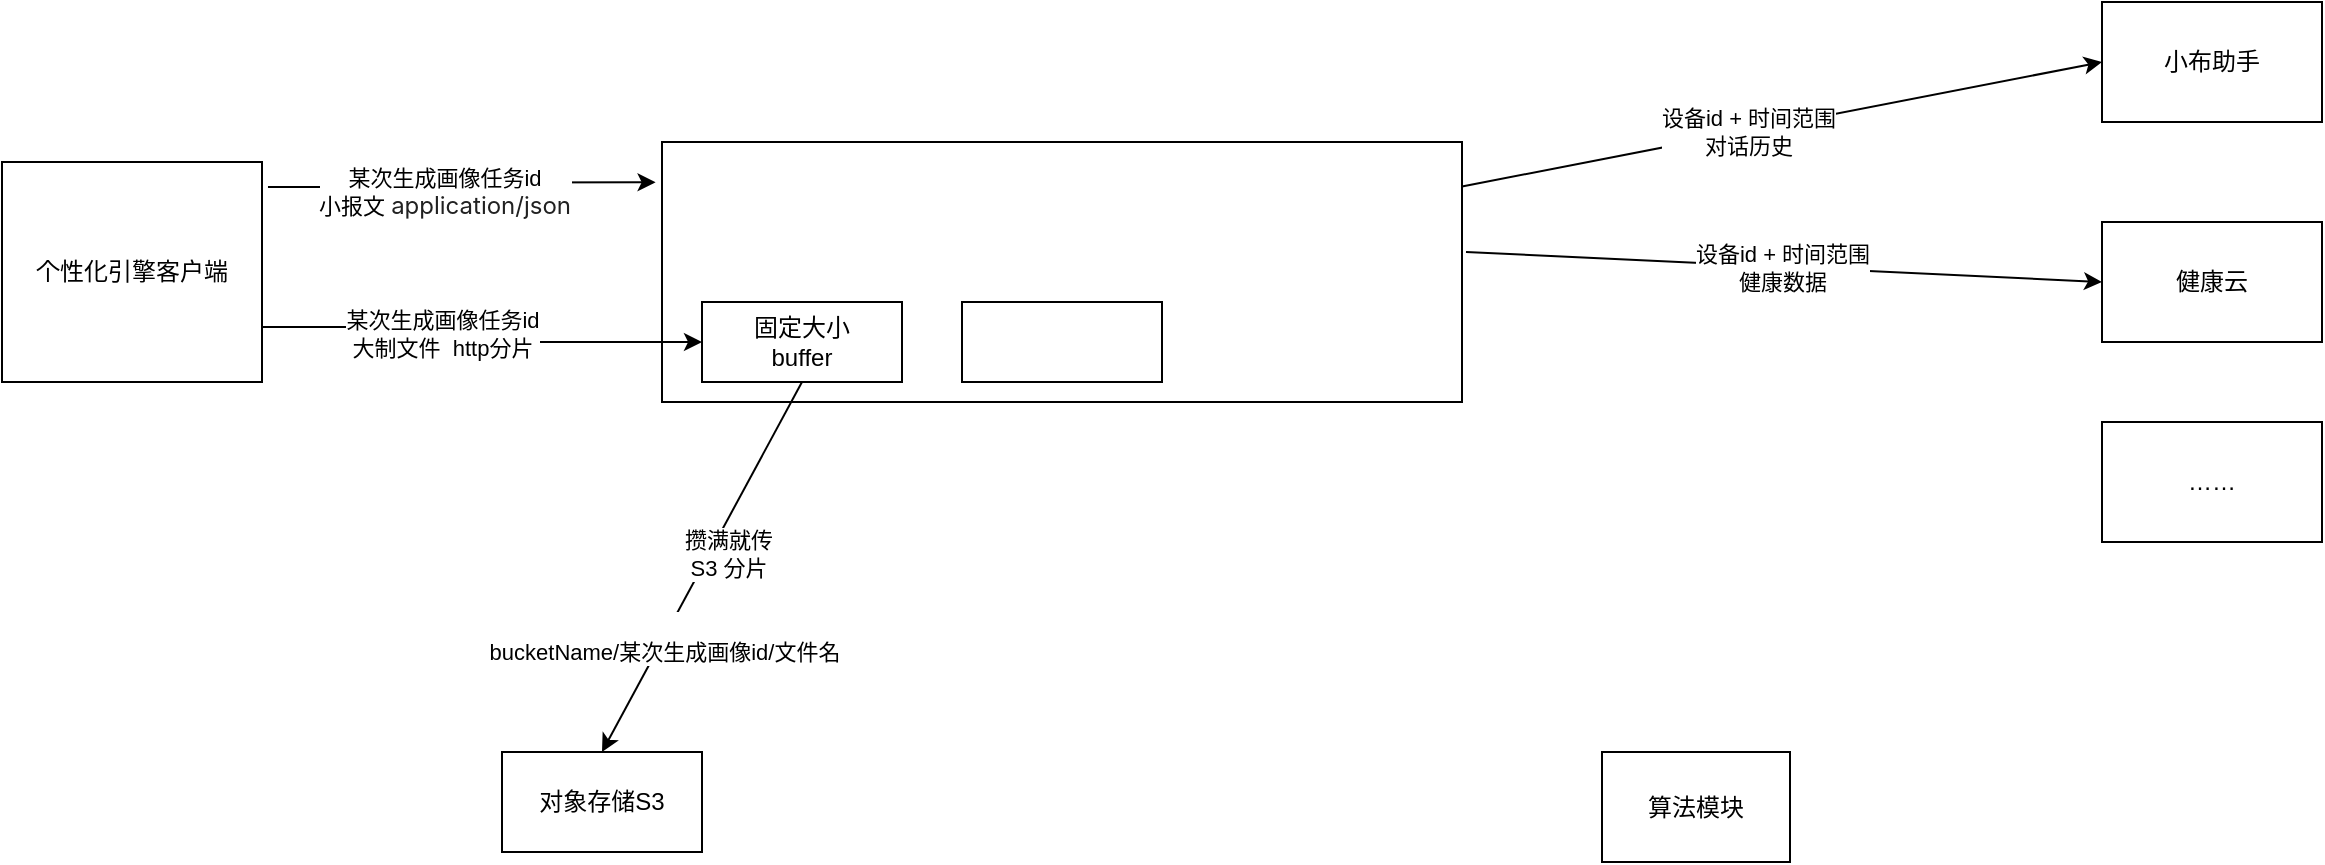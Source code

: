 <mxfile version="26.1.0">
  <diagram name="第 1 页" id="9Vp9r34HSa7TCJ5cDDs_">
    <mxGraphModel dx="2261" dy="764" grid="1" gridSize="10" guides="1" tooltips="1" connect="1" arrows="1" fold="1" page="1" pageScale="1" pageWidth="827" pageHeight="1169" math="0" shadow="0">
      <root>
        <mxCell id="0" />
        <mxCell id="1" parent="0" />
        <mxCell id="90wLf6iU2kTBtkmCEFJq-16" style="rounded=0;orthogonalLoop=1;jettySize=auto;html=1;exitX=1;exitY=0.171;exitDx=0;exitDy=0;entryX=0;entryY=0.5;entryDx=0;entryDy=0;exitPerimeter=0;" edge="1" parent="1" source="90wLf6iU2kTBtkmCEFJq-1" target="90wLf6iU2kTBtkmCEFJq-2">
          <mxGeometry relative="1" as="geometry" />
        </mxCell>
        <mxCell id="90wLf6iU2kTBtkmCEFJq-17" value="设备id + 时间范围&lt;br&gt;对话历史" style="edgeLabel;html=1;align=center;verticalAlign=middle;resizable=0;points=[];" vertex="1" connectable="0" parent="90wLf6iU2kTBtkmCEFJq-16">
          <mxGeometry x="-0.109" relative="1" as="geometry">
            <mxPoint as="offset" />
          </mxGeometry>
        </mxCell>
        <mxCell id="90wLf6iU2kTBtkmCEFJq-18" style="rounded=0;orthogonalLoop=1;jettySize=auto;html=1;exitX=1.005;exitY=0.423;exitDx=0;exitDy=0;entryX=0;entryY=0.5;entryDx=0;entryDy=0;exitPerimeter=0;" edge="1" parent="1" source="90wLf6iU2kTBtkmCEFJq-1" target="90wLf6iU2kTBtkmCEFJq-3">
          <mxGeometry relative="1" as="geometry" />
        </mxCell>
        <mxCell id="90wLf6iU2kTBtkmCEFJq-23" value="设备id + 时间范围&lt;br&gt;健康数据" style="edgeLabel;html=1;align=center;verticalAlign=middle;resizable=0;points=[];" vertex="1" connectable="0" parent="90wLf6iU2kTBtkmCEFJq-18">
          <mxGeometry x="-0.006" relative="1" as="geometry">
            <mxPoint as="offset" />
          </mxGeometry>
        </mxCell>
        <mxCell id="90wLf6iU2kTBtkmCEFJq-1" value="" style="rounded=0;whiteSpace=wrap;html=1;" vertex="1" parent="1">
          <mxGeometry x="80" y="160" width="400" height="130" as="geometry" />
        </mxCell>
        <mxCell id="90wLf6iU2kTBtkmCEFJq-2" value="小布助手" style="rounded=0;whiteSpace=wrap;html=1;" vertex="1" parent="1">
          <mxGeometry x="800" y="90" width="110" height="60" as="geometry" />
        </mxCell>
        <mxCell id="90wLf6iU2kTBtkmCEFJq-3" value="健康云" style="rounded=0;whiteSpace=wrap;html=1;" vertex="1" parent="1">
          <mxGeometry x="800" y="200" width="110" height="60" as="geometry" />
        </mxCell>
        <mxCell id="90wLf6iU2kTBtkmCEFJq-4" value="……" style="rounded=0;whiteSpace=wrap;html=1;" vertex="1" parent="1">
          <mxGeometry x="800" y="300" width="110" height="60" as="geometry" />
        </mxCell>
        <mxCell id="90wLf6iU2kTBtkmCEFJq-8" style="edgeStyle=orthogonalEdgeStyle;rounded=0;orthogonalLoop=1;jettySize=auto;html=1;exitX=1.023;exitY=0.114;exitDx=0;exitDy=0;entryX=-0.008;entryY=0.155;entryDx=0;entryDy=0;exitPerimeter=0;entryPerimeter=0;" edge="1" parent="1" source="90wLf6iU2kTBtkmCEFJq-5" target="90wLf6iU2kTBtkmCEFJq-1">
          <mxGeometry relative="1" as="geometry">
            <mxPoint x="-30" y="180" as="sourcePoint" />
            <mxPoint x="170" y="180" as="targetPoint" />
          </mxGeometry>
        </mxCell>
        <mxCell id="90wLf6iU2kTBtkmCEFJq-10" value="某次生成画像任务id&lt;br&gt;小报文&amp;nbsp;&lt;span style=&quot;color: rgb(33, 33, 33); font-family: Inter, OpenSans, Helvetica, Arial, sans-serif; font-size: 12px; text-align: left; white-space: pre-wrap;&quot;&gt;application/json&lt;br/&gt;&lt;/span&gt;" style="edgeLabel;html=1;align=center;verticalAlign=middle;resizable=0;points=[];" vertex="1" connectable="0" parent="90wLf6iU2kTBtkmCEFJq-8">
          <mxGeometry x="-0.1" y="-2" relative="1" as="geometry">
            <mxPoint as="offset" />
          </mxGeometry>
        </mxCell>
        <mxCell id="90wLf6iU2kTBtkmCEFJq-11" style="edgeStyle=orthogonalEdgeStyle;rounded=0;orthogonalLoop=1;jettySize=auto;html=1;exitX=1;exitY=0.75;exitDx=0;exitDy=0;entryX=0;entryY=0.5;entryDx=0;entryDy=0;" edge="1" parent="1" source="90wLf6iU2kTBtkmCEFJq-5" target="90wLf6iU2kTBtkmCEFJq-13">
          <mxGeometry relative="1" as="geometry" />
        </mxCell>
        <mxCell id="90wLf6iU2kTBtkmCEFJq-12" value="某次生成画像任务id&lt;br&gt;大制文件&amp;nbsp; http分片" style="edgeLabel;html=1;align=center;verticalAlign=middle;resizable=0;points=[];" vertex="1" connectable="0" parent="90wLf6iU2kTBtkmCEFJq-11">
          <mxGeometry x="-0.131" y="-2" relative="1" as="geometry">
            <mxPoint x="-9" y="1" as="offset" />
          </mxGeometry>
        </mxCell>
        <mxCell id="90wLf6iU2kTBtkmCEFJq-5" value="个性化引擎客户端" style="rounded=0;whiteSpace=wrap;html=1;" vertex="1" parent="1">
          <mxGeometry x="-250" y="170" width="130" height="110" as="geometry" />
        </mxCell>
        <mxCell id="90wLf6iU2kTBtkmCEFJq-6" value="算法模块" style="rounded=0;whiteSpace=wrap;html=1;" vertex="1" parent="1">
          <mxGeometry x="550" y="465" width="94" height="55" as="geometry" />
        </mxCell>
        <mxCell id="90wLf6iU2kTBtkmCEFJq-7" value="对象存储S3" style="rounded=0;whiteSpace=wrap;html=1;" vertex="1" parent="1">
          <mxGeometry y="465" width="100" height="50" as="geometry" />
        </mxCell>
        <mxCell id="90wLf6iU2kTBtkmCEFJq-14" style="rounded=0;orthogonalLoop=1;jettySize=auto;html=1;exitX=0.5;exitY=1;exitDx=0;exitDy=0;entryX=0.5;entryY=0;entryDx=0;entryDy=0;" edge="1" parent="1" source="90wLf6iU2kTBtkmCEFJq-13" target="90wLf6iU2kTBtkmCEFJq-7">
          <mxGeometry relative="1" as="geometry" />
        </mxCell>
        <mxCell id="90wLf6iU2kTBtkmCEFJq-15" value="攒满就传&lt;br&gt;S3 分片" style="edgeLabel;html=1;align=center;verticalAlign=middle;resizable=0;points=[];" vertex="1" connectable="0" parent="90wLf6iU2kTBtkmCEFJq-14">
          <mxGeometry x="-0.262" y="4" relative="1" as="geometry">
            <mxPoint x="-4" y="16" as="offset" />
          </mxGeometry>
        </mxCell>
        <mxCell id="90wLf6iU2kTBtkmCEFJq-20" value="&lt;br&gt;bucketName/某次生成画像id/文件名" style="edgeLabel;html=1;align=center;verticalAlign=middle;resizable=0;points=[];" vertex="1" connectable="0" parent="90wLf6iU2kTBtkmCEFJq-14">
          <mxGeometry x="0.381" relative="1" as="geometry">
            <mxPoint as="offset" />
          </mxGeometry>
        </mxCell>
        <mxCell id="90wLf6iU2kTBtkmCEFJq-13" value="固定大小&lt;br&gt;buffer" style="rounded=0;whiteSpace=wrap;html=1;" vertex="1" parent="1">
          <mxGeometry x="100" y="240" width="100" height="40" as="geometry" />
        </mxCell>
        <mxCell id="90wLf6iU2kTBtkmCEFJq-22" value="" style="rounded=0;whiteSpace=wrap;html=1;" vertex="1" parent="1">
          <mxGeometry x="230" y="240" width="100" height="40" as="geometry" />
        </mxCell>
      </root>
    </mxGraphModel>
  </diagram>
</mxfile>
